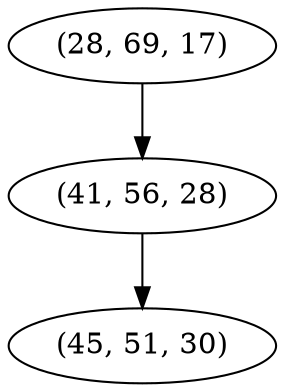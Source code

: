 digraph tree {
    "(28, 69, 17)";
    "(41, 56, 28)";
    "(45, 51, 30)";
    "(28, 69, 17)" -> "(41, 56, 28)";
    "(41, 56, 28)" -> "(45, 51, 30)";
}
